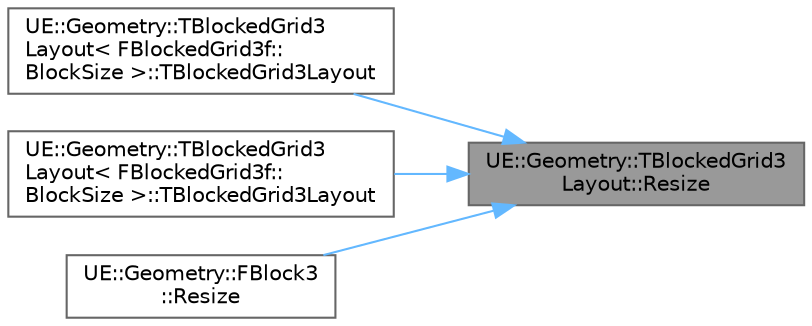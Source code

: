 digraph "UE::Geometry::TBlockedGrid3Layout::Resize"
{
 // INTERACTIVE_SVG=YES
 // LATEX_PDF_SIZE
  bgcolor="transparent";
  edge [fontname=Helvetica,fontsize=10,labelfontname=Helvetica,labelfontsize=10];
  node [fontname=Helvetica,fontsize=10,shape=box,height=0.2,width=0.4];
  rankdir="RL";
  Node1 [id="Node000001",label="UE::Geometry::TBlockedGrid3\lLayout::Resize",height=0.2,width=0.4,color="gray40", fillcolor="grey60", style="filled", fontcolor="black",tooltip="Recompute the block dimensions required to cover the requested cell dimensions."];
  Node1 -> Node2 [id="edge1_Node000001_Node000002",dir="back",color="steelblue1",style="solid",tooltip=" "];
  Node2 [id="Node000002",label="UE::Geometry::TBlockedGrid3\lLayout\< FBlockedGrid3f::\lBlockSize \>::TBlockedGrid3Layout",height=0.2,width=0.4,color="grey40", fillcolor="white", style="filled",URL="$d5/d58/classUE_1_1Geometry_1_1TBlockedGrid3Layout.html#ad9cc5ac4e1853905f4f69579768cfa62",tooltip=" "];
  Node1 -> Node3 [id="edge2_Node000001_Node000003",dir="back",color="steelblue1",style="solid",tooltip=" "];
  Node3 [id="Node000003",label="UE::Geometry::TBlockedGrid3\lLayout\< FBlockedGrid3f::\lBlockSize \>::TBlockedGrid3Layout",height=0.2,width=0.4,color="grey40", fillcolor="white", style="filled",URL="$d5/d58/classUE_1_1Geometry_1_1TBlockedGrid3Layout.html#ae9607df90a49204ce14144240004c06f",tooltip=" "];
  Node1 -> Node4 [id="edge3_Node000001_Node000004",dir="back",color="steelblue1",style="solid",tooltip=" "];
  Node4 [id="Node000004",label="UE::Geometry::FBlock3\l::Resize",height=0.2,width=0.4,color="grey40", fillcolor="white", style="filled",URL="$da/d04/classUE_1_1Geometry_1_1TBasicBlockedDenseGrid3.html#afb131efa7cb5b9c0c752fe5fef91330b",tooltip=" "];
}
